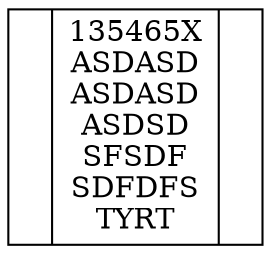 
digraph G {
 node [shape=record] ;
Nodo0[label="<P0>|135465X\nASDASD
\nASDASD
\nASDSD
\nSFSDF
\nSDFDFS
\nTYRT
|<P1>"];
}